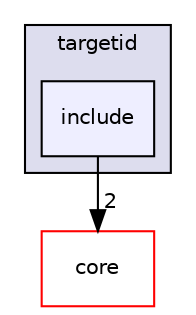 digraph "modules/targetid/include" {
  compound=true
  node [ fontsize="10", fontname="Helvetica"];
  edge [ labelfontsize="10", labelfontname="Helvetica"];
  subgraph clusterdir_44502377c12c708fe4ee1a0c85880be9 {
    graph [ bgcolor="#ddddee", pencolor="black", label="targetid" fontname="Helvetica", fontsize="10", URL="dir_44502377c12c708fe4ee1a0c85880be9.html"]
  dir_49ec1073406373eae619ab2d35469900 [shape=box, label="include", style="filled", fillcolor="#eeeeff", pencolor="black", URL="dir_49ec1073406373eae619ab2d35469900.html"];
  }
  dir_af9662fc3bbb718d08ee7fbee3548177 [shape=box label="core" fillcolor="white" style="filled" color="red" URL="dir_af9662fc3bbb718d08ee7fbee3548177.html"];
  dir_49ec1073406373eae619ab2d35469900->dir_af9662fc3bbb718d08ee7fbee3548177 [headlabel="2", labeldistance=1.5 headhref="dir_000024_000005.html"];
}
